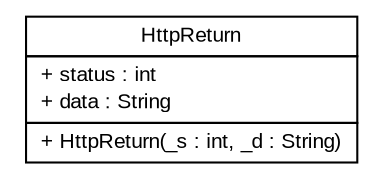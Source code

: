 #!/usr/local/bin/dot
#
# Class diagram 
# Generated by UmlGraph version 4.6 (http://www.spinellis.gr/sw/umlgraph)
#

digraph G {
	edge [fontname="arial",fontsize=10,labelfontname="arial",labelfontsize=10];
	node [fontname="arial",fontsize=10,shape=plaintext];
	// org.opentox.pol.httpreturn.HttpReturn
	c25 [label=<<table border="0" cellborder="1" cellspacing="0" cellpadding="2" port="p" href="./HttpReturn.html">
		<tr><td><table border="0" cellspacing="0" cellpadding="1">
			<tr><td> HttpReturn </td></tr>
		</table></td></tr>
		<tr><td><table border="0" cellspacing="0" cellpadding="1">
			<tr><td align="left"> + status : int </td></tr>
			<tr><td align="left"> + data : String </td></tr>
		</table></td></tr>
		<tr><td><table border="0" cellspacing="0" cellpadding="1">
			<tr><td align="left"> + HttpReturn(_s : int, _d : String) </td></tr>
		</table></td></tr>
		</table>>, fontname="arial", fontcolor="black", fontsize=10.0];
}


